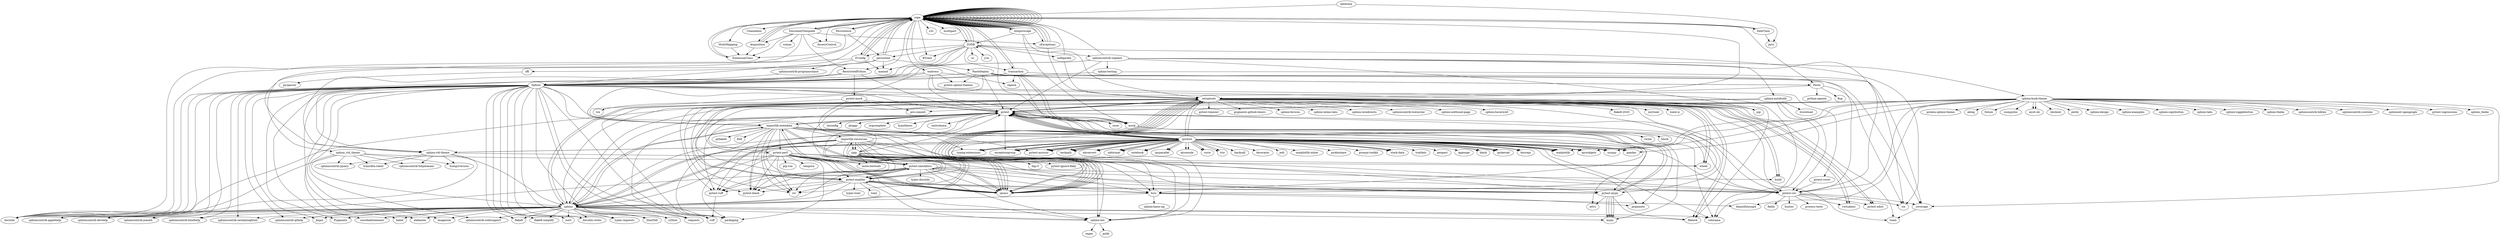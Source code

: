 digraph datetime_5_dot {
	datetime -> zope
	datetime -> pytz
	zope -> AccessControl
	zope -> Acquisition
	zope -> BTrees
	zope -> Chameleon
	zope -> DateTime
	zope -> DocumentTemplate
	zope -> ExtensionClass
	zope -> MultiMapping
	zope -> PasteDeploy
	zope -> Persistence
	zope -> RestrictedPython
	zope -> ZConfig
	zope -> ZODB
	zope -> setuptools
	zope -> transaction
	zope -> waitress
	zope -> zExceptions
	zope -> z3c
	zope -> zope
	zope -> zope
	zope -> zope
	zope -> zope
	zope -> zope
	zope -> zope
	zope -> zope
	zope -> zope
	zope -> zope
	zope -> zope
	zope -> zope
	zope -> zope
	zope -> zope
	zope -> zope
	zope -> zope
	zope -> zope
	zope -> zope
	zope -> zope
	zope -> zope
	zope -> zope
	zope -> zope
	zope -> zope
	zope -> zope
	zope -> zope
	zope -> zope
	zope -> zope
	zope -> zope
	zope -> zope
	zope -> zope
	zope -> zope
	zope -> zope
	zope -> zope
	zope -> zope
	zope -> zope
	zope -> zope
	zope -> multipart
	zope -> Sphinx
	zope -> "sphinx-rtd-theme"
	zope -> tempstorage
	zope -> Paste
	Acquisition -> ExtensionClass
	Acquisition -> zope
	Acquisition -> zope
	ExtensionClass -> zope
	DateTime -> zope
	DateTime -> pytz
	DocumentTemplate -> AccessControl
	DocumentTemplate -> Acquisition
	DocumentTemplate -> ExtensionClass
	DocumentTemplate -> RestrictedPython
	DocumentTemplate -> roman
	DocumentTemplate -> zExceptions
	DocumentTemplate -> zope
	DocumentTemplate -> zope
	DocumentTemplate -> docutils
	RestrictedPython -> Sphinx
	RestrictedPython -> "sphinx-rtd-theme"
	RestrictedPython -> pytest
	RestrictedPython -> "pytest-mock"
	Sphinx -> "sphinxcontrib-applehelp"
	Sphinx -> "sphinxcontrib-devhelp"
	Sphinx -> "sphinxcontrib-jsmath"
	Sphinx -> "sphinxcontrib-htmlhelp"
	Sphinx -> "sphinxcontrib-serializinghtml"
	Sphinx -> "sphinxcontrib-qthelp"
	Sphinx -> Jinja2
	Sphinx -> Pygments
	Sphinx -> docutils
	Sphinx -> snowballstemmer
	Sphinx -> babel
	Sphinx -> alabaster
	Sphinx -> imagesize
	Sphinx -> requests
	Sphinx -> packaging
	Sphinx -> "importlib-metadata"
	Sphinx -> colorama
	Sphinx -> "sphinxcontrib-websupport"
	Sphinx -> flake8
	Sphinx -> "flake8-simplify"
	Sphinx -> isort
	Sphinx -> ruff
	Sphinx -> mypy
	Sphinx -> "sphinx-lint"
	Sphinx -> "docutils-stubs"
	Sphinx -> "types-requests"
	Sphinx -> pytest
	Sphinx -> html5lib
	Sphinx -> cython
	Sphinx -> setuptools
	Sphinx -> filelock
	"sphinx-rtd-theme" -> sphinx
	"sphinx-rtd-theme" -> docutils
	"sphinx-rtd-theme" -> "sphinxcontrib-jquery"
	"sphinx-rtd-theme" -> "transifex-client"
	"sphinx-rtd-theme" -> "sphinxcontrib-httpdomain"
	"sphinx-rtd-theme" -> bump2version
	"sphinx-rtd-theme" -> wheel
	pytest -> iniconfig
	pytest -> packaging
	pytest -> pluggy
	pytest -> exceptiongroup
	pytest -> tomli
	pytest -> "importlib-metadata"
	pytest -> colorama
	pytest -> argcomplete
	pytest -> attrs
	pytest -> hypothesis
	pytest -> mock
	pytest -> nose
	pytest -> pygments
	pytest -> requests
	pytest -> setuptools
	pytest -> xmlschema
	"pytest-mock" -> pytest
	"pytest-mock" -> "pre-commit"
	"pytest-mock" -> tox
	"pytest-mock" -> "pytest-asyncio"
	zExceptions -> setuptools
	zExceptions -> zope
	zExceptions -> zope
	zExceptions -> zope
	setuptools -> sphinx
	setuptools -> jaraco
	setuptools -> rst
	setuptools -> furo
	setuptools -> "sphinx-lint"
	setuptools -> jaraco
	setuptools -> "pygments-github-lexers"
	setuptools -> "sphinx-favicon"
	setuptools -> "sphinx-inline-tabs"
	setuptools -> "sphinx-reredirects"
	setuptools -> "sphinxcontrib-towncrier"
	setuptools -> "sphinx-notfound-page"
	setuptools -> "sphinx-hoverxref"
	setuptools -> pytest
	setuptools -> "pytest-checkdocs"
	setuptools -> "pytest-enabler"
	setuptools -> "flake8-2020"
	setuptools -> virtualenv
	setuptools -> wheel
	setuptools -> pip
	setuptools -> jaraco
	setuptools -> "pytest-xdist"
	setuptools -> jaraco
	setuptools -> build
	setuptools -> filelock
	setuptools -> ini2toml
	setuptools -> "tomli-w"
	setuptools -> "pytest-timeout"
	setuptools -> pytest
	setuptools -> "pytest-xdist"
	setuptools -> "pytest-enabler"
	setuptools -> virtualenv
	setuptools -> tomli
	setuptools -> wheel
	setuptools -> jaraco
	setuptools -> jaraco
	setuptools -> build
	setuptools -> filelock
	setuptools -> packaging
	setuptools -> "pytest-black"
	setuptools -> "pytest-cov"
	setuptools -> "pytest-mypy"
	setuptools -> jaraco
	setuptools -> "pytest-ruff"
	setuptools -> "pytest-perf"
	MultiMapping -> ExtensionClass
	PasteDeploy -> "importlib-metadata"
	PasteDeploy -> Sphinx
	PasteDeploy -> "pylons-sphinx-themes"
	PasteDeploy -> Paste
	PasteDeploy -> Paste
	PasteDeploy -> pytest
	PasteDeploy -> "pytest-cov"
	"importlib-metadata" -> zipp
	"importlib-metadata" -> "typing-extensions"
	"importlib-metadata" -> sphinx
	"importlib-metadata" -> jaraco
	"importlib-metadata" -> rst
	"importlib-metadata" -> furo
	"importlib-metadata" -> "sphinx-lint"
	"importlib-metadata" -> jaraco
	"importlib-metadata" -> ipython
	"importlib-metadata" -> pytest
	"importlib-metadata" -> "pytest-checkdocs"
	"importlib-metadata" -> "pytest-cov"
	"importlib-metadata" -> "pytest-enabler"
	"importlib-metadata" -> "pytest-ruff"
	"importlib-metadata" -> packaging
	"importlib-metadata" -> pyfakefs
	"importlib-metadata" -> flufl
	"importlib-metadata" -> "pytest-perf"
	"importlib-metadata" -> "pytest-black"
	"importlib-metadata" -> "pytest-mypy"
	"importlib-metadata" -> "importlib-resources"
	zipp -> sphinx
	zipp -> sphinx
	zipp -> jaraco
	zipp -> rst
	zipp -> furo
	zipp -> "sphinx-lint"
	zipp -> jaraco
	zipp -> pytest
	zipp -> "pytest-checkdocs"
	zipp -> "pytest-cov"
	zipp -> "pytest-enabler"
	zipp -> "pytest-ruff"
	zipp -> jaraco
	zipp -> jaraco
	zipp -> "more-itertools"
	zipp -> "big-O"
	zipp -> "pytest-ignore-flaky"
	zipp -> "pytest-black"
	zipp -> "pytest-mypy"
	sphinx -> "sphinxcontrib-applehelp"
	sphinx -> "sphinxcontrib-devhelp"
	sphinx -> "sphinxcontrib-jsmath"
	sphinx -> "sphinxcontrib-htmlhelp"
	sphinx -> "sphinxcontrib-serializinghtml"
	sphinx -> "sphinxcontrib-qthelp"
	sphinx -> Jinja2
	sphinx -> Pygments
	sphinx -> docutils
	sphinx -> snowballstemmer
	sphinx -> babel
	sphinx -> alabaster
	sphinx -> imagesize
	sphinx -> requests
	sphinx -> packaging
	sphinx -> "importlib-metadata"
	sphinx -> colorama
	sphinx -> "sphinxcontrib-websupport"
	sphinx -> flake8
	sphinx -> "flake8-simplify"
	sphinx -> isort
	sphinx -> ruff
	sphinx -> mypy
	sphinx -> "sphinx-lint"
	sphinx -> "docutils-stubs"
	sphinx -> "types-requests"
	sphinx -> pytest
	sphinx -> html5lib
	sphinx -> cython
	sphinx -> setuptools
	sphinx -> filelock
	furo -> beautifulsoup4
	furo -> sphinx
	furo -> "sphinx-basic-ng"
	furo -> pygments
	"sphinx-lint" -> regex
	"sphinx-lint" -> polib
	ipython -> backcall
	ipython -> decorator
	ipython -> jedi
	ipython -> "matplotlib-inline"
	ipython -> pickleshare
	ipython -> "prompt-toolkit"
	ipython -> pygments
	ipython -> "stack-data"
	ipython -> traitlets
	ipython -> "typing-extensions"
	ipython -> exceptiongroup
	ipython -> pexpect
	ipython -> appnope
	ipython -> colorama
	ipython -> black
	ipython -> ipykernel
	ipython -> setuptools
	ipython -> sphinx
	ipython -> "sphinx-rtd-theme"
	ipython -> docrepr
	ipython -> matplotlib
	ipython -> "stack-data"
	ipython -> pytest
	ipython -> "typing-extensions"
	ipython -> exceptiongroup
	ipython -> pytest
	ipython -> "pytest-asyncio"
	ipython -> testpath
	ipython -> nbconvert
	ipython -> nbformat
	ipython -> ipywidgets
	ipython -> notebook
	ipython -> ipyparallel
	ipython -> qtconsole
	ipython -> curio
	ipython -> matplotlib
	ipython -> numpy
	ipython -> pandas
	ipython -> trio
	ipython -> black
	ipython -> ipykernel
	ipython -> setuptools
	ipython -> sphinx
	ipython -> "sphinx-rtd-theme"
	ipython -> docrepr
	ipython -> matplotlib
	ipython -> "stack-data"
	ipython -> pytest
	ipython -> "typing-extensions"
	ipython -> exceptiongroup
	ipython -> pytest
	ipython -> "pytest-asyncio"
	ipython -> testpath
	ipython -> ipykernel
	ipython -> nbconvert
	ipython -> nbformat
	ipython -> ipywidgets
	ipython -> notebook
	ipython -> ipyparallel
	ipython -> qtconsole
	ipython -> pytest
	ipython -> "pytest-asyncio"
	ipython -> testpath
	ipython -> pytest
	ipython -> "pytest-asyncio"
	ipython -> testpath
	ipython -> curio
	ipython -> matplotlib
	ipython -> nbformat
	ipython -> numpy
	ipython -> pandas
	ipython -> trio
	"pytest-checkdocs" -> docutils
	"pytest-checkdocs" -> build
	"pytest-checkdocs" -> "importlib-metadata"
	"pytest-checkdocs" -> sphinx
	"pytest-checkdocs" -> jaraco
	"pytest-checkdocs" -> rst
	"pytest-checkdocs" -> furo
	"pytest-checkdocs" -> "sphinx-lint"
	"pytest-checkdocs" -> pytest
	"pytest-checkdocs" -> "pytest-checkdocs"
	"pytest-checkdocs" -> "pytest-cov"
	"pytest-checkdocs" -> "pytest-enabler"
	"pytest-checkdocs" -> "pytest-ruff"
	"pytest-checkdocs" -> "types-docutils"
	"pytest-checkdocs" -> "pytest-black"
	"pytest-checkdocs" -> "pytest-mypy"
	"pytest-cov" -> pytest
	"pytest-cov" -> coverage
	"pytest-cov" -> fields
	"pytest-cov" -> hunter
	"pytest-cov" -> "process-tests"
	"pytest-cov" -> six
	"pytest-cov" -> "pytest-xdist"
	"pytest-cov" -> virtualenv
	"pytest-enabler" -> toml
	"pytest-enabler" -> jaraco
	"pytest-enabler" -> jaraco
	"pytest-enabler" -> "importlib-resources"
	"pytest-enabler" -> sphinx
	"pytest-enabler" -> jaraco
	"pytest-enabler" -> rst
	"pytest-enabler" -> furo
	"pytest-enabler" -> "sphinx-lint"
	"pytest-enabler" -> pytest
	"pytest-enabler" -> "pytest-checkdocs"
	"pytest-enabler" -> "pytest-cov"
	"pytest-enabler" -> "pytest-enabler"
	"pytest-enabler" -> "pytest-ruff"
	"pytest-enabler" -> "types-toml"
	"pytest-enabler" -> "pytest-black"
	"pytest-enabler" -> "pytest-mypy"
	"pytest-ruff" -> ruff
	"pytest-perf" -> "pip-run"
	"pytest-perf" -> tempora
	"pytest-perf" -> jaraco
	"pytest-perf" -> "more-itertools"
	"pytest-perf" -> jaraco
	"pytest-perf" -> packaging
	"pytest-perf" -> sphinx
	"pytest-perf" -> jaraco
	"pytest-perf" -> rst
	"pytest-perf" -> furo
	"pytest-perf" -> "sphinx-lint"
	"pytest-perf" -> pytest
	"pytest-perf" -> "pytest-checkdocs"
	"pytest-perf" -> "pytest-cov"
	"pytest-perf" -> "pytest-enabler"
	"pytest-perf" -> "pytest-ruff"
	"pytest-perf" -> "pytest-black"
	"pytest-perf" -> "pytest-mypy"
	"pytest-mypy" -> attrs
	"pytest-mypy" -> filelock
	"pytest-mypy" -> mypy
	"pytest-mypy" -> pytest
	"pytest-mypy" -> mypy
	"pytest-mypy" -> pytest
	"pytest-mypy" -> mypy
	"pytest-mypy" -> mypy
	"importlib-resources" -> zipp
	"importlib-resources" -> sphinx
	"importlib-resources" -> sphinx
	"importlib-resources" -> jaraco
	"importlib-resources" -> rst
	"importlib-resources" -> furo
	"importlib-resources" -> "sphinx-lint"
	"importlib-resources" -> jaraco
	"importlib-resources" -> pytest
	"importlib-resources" -> "pytest-checkdocs"
	"importlib-resources" -> "pytest-cov"
	"importlib-resources" -> "pytest-enabler"
	"importlib-resources" -> "pytest-ruff"
	"importlib-resources" -> zipp
	"importlib-resources" -> "pytest-black"
	"importlib-resources" -> "pytest-mypy"
	Paste -> setuptools
	Paste -> six
	Paste -> flup
	Paste -> "python-openid"
	Persistence -> ExtensionClass
	Persistence -> persistent
	Persistence -> zope
	persistent -> zope
	persistent -> cffi
	persistent -> zope
	persistent -> manuel
	persistent -> Sphinx
	persistent -> repoze
	persistent -> sphinx_rtd_theme
	cffi -> pycparser
	sphinx_rtd_theme -> sphinx
	sphinx_rtd_theme -> docutils
	sphinx_rtd_theme -> "sphinxcontrib-jquery"
	sphinx_rtd_theme -> "transifex-client"
	sphinx_rtd_theme -> "sphinxcontrib-httpdomain"
	sphinx_rtd_theme -> bump2version
	sphinx_rtd_theme -> wheel
	ZConfig -> "sphinxcontrib-programoutput"
	ZConfig -> docutils
	ZConfig -> manuel
	ZConfig -> zope
	ZConfig -> zope
	"sphinxcontrib-programoutput" -> Sphinx
	ZODB -> persistent
	ZODB -> BTrees
	ZODB -> ZConfig
	ZODB -> transaction
	ZODB -> six
	ZODB -> zc
	ZODB -> zope
	ZODB -> zodbpickle
	ZODB -> Sphinx
	ZODB -> ZODB
	ZODB -> j1m
	ZODB -> "sphinx-rtd-theme"
	ZODB -> "sphinxcontrib-zopeext"
	ZODB -> manuel
	ZODB -> zope
	ZODB -> zope
	ZODB -> mock
	transaction -> zope
	transaction -> Sphinx
	transaction -> repoze
	transaction -> mock
	transaction -> nose
	transaction -> coverage
	transaction -> mock
	mock -> twine
	mock -> wheel
	mock -> blurb
	mock -> sphinx
	mock -> pytest
	mock -> "pytest-cov"
	coverage -> tomli
	zodbpickle -> setuptools
	zodbpickle -> zope
	"sphinxcontrib-zopeext" -> zope
	"sphinxcontrib-zopeext" -> Sphinx
	"sphinxcontrib-zopeext" -> "importlib-metadata"
	"sphinxcontrib-zopeext" -> pip
	"sphinxcontrib-zopeext" -> "pytest-cov"
	"sphinxcontrib-zopeext" -> "sphinx-testing"
	"sphinxcontrib-zopeext" -> pytest
	"sphinxcontrib-zopeext" -> "sphinx-book-theme"
	"sphinxcontrib-zopeext" -> "sphinx-autobuild"
	"sphinx-testing" -> Sphinx
	"sphinx-testing" -> six
	"sphinx-book-theme" -> sphinx
	"sphinx-book-theme" -> "pydata-sphinx-theme"
	"sphinx-book-theme" -> "pre-commit"
	"sphinx-book-theme" -> ablog
	"sphinx-book-theme" -> ipywidgets
	"sphinx-book-theme" -> folium
	"sphinx-book-theme" -> numpy
	"sphinx-book-theme" -> matplotlib
	"sphinx-book-theme" -> numpydoc
	"sphinx-book-theme" -> "myst-nb"
	"sphinx-book-theme" -> nbclient
	"sphinx-book-theme" -> pandas
	"sphinx-book-theme" -> plotly
	"sphinx-book-theme" -> "sphinx-design"
	"sphinx-book-theme" -> "sphinx-examples"
	"sphinx-book-theme" -> "sphinx-copybutton"
	"sphinx-book-theme" -> "sphinx-tabs"
	"sphinx-book-theme" -> docutils
	"sphinx-book-theme" -> "sphinx-togglebutton"
	"sphinx-book-theme" -> "sphinx-thebe"
	"sphinx-book-theme" -> "sphinxcontrib-bibtex"
	"sphinx-book-theme" -> "sphinxcontrib-youtube"
	"sphinx-book-theme" -> "sphinxext-opengraph"
	"sphinx-book-theme" -> beautifulsoup4
	"sphinx-book-theme" -> coverage
	"sphinx-book-theme" -> "myst-nb"
	"sphinx-book-theme" -> pytest
	"sphinx-book-theme" -> "pytest-cov"
	"sphinx-book-theme" -> "pytest-regressions"
	"sphinx-book-theme" -> sphinx_thebe
	"sphinx-autobuild" -> sphinx
	"sphinx-autobuild" -> livereload
	"sphinx-autobuild" -> colorama
	"sphinx-autobuild" -> pytest
	"sphinx-autobuild" -> "pytest-cov"
	waitress -> Sphinx
	waitress -> docutils
	waitress -> "pylons-sphinx-themes"
	waitress -> pytest
	waitress -> "pytest-cover"
	waitress -> coverage
	"pytest-cover" -> "pytest-cov"
	tempstorage -> setuptools
	tempstorage -> ZODB
	tempstorage -> zope
	tempstorage -> zope
	tempstorage -> mock
}
